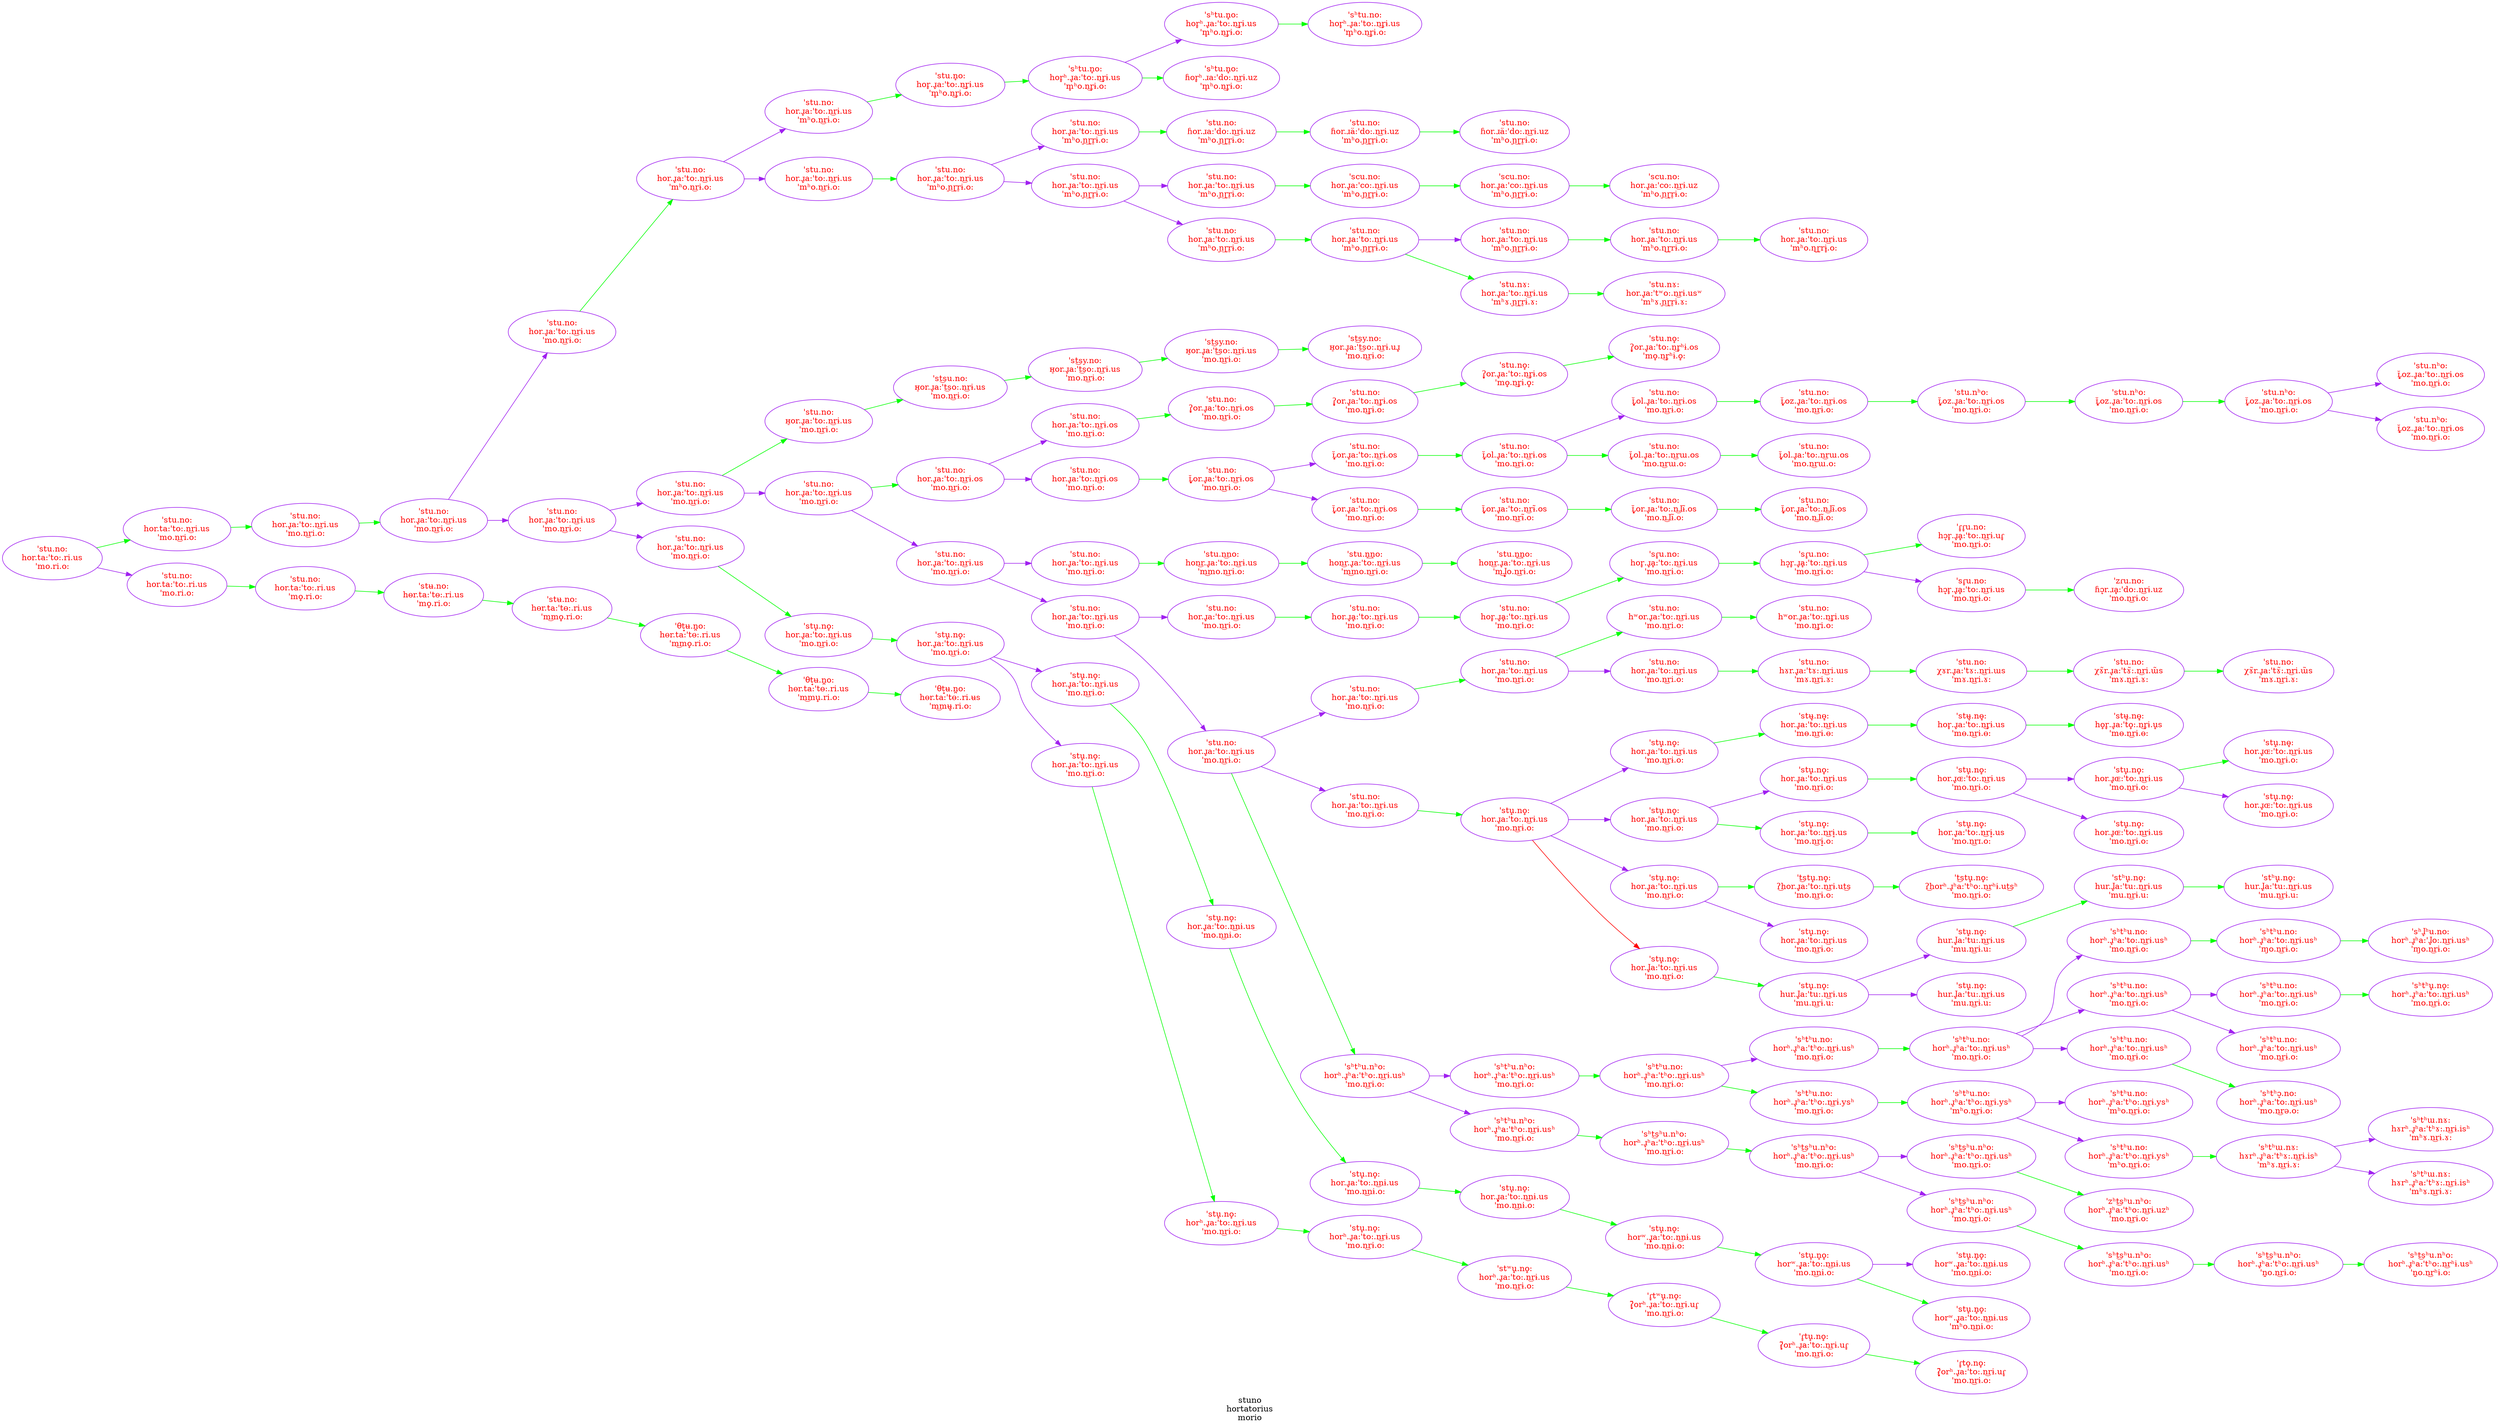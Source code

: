 digraph " We display the history of a word" {
label = "stuno
hortatorius
morio" 
graph[rankdir="LR"];
node [style="filled", fillcolor = "white"];
edge [style="solid", color="purple"];
0 [label="'sʰtu.n̥o:
hor̥ʰ.ɹ̥a:'to:.n͜r̥ɨ.us
'm̥ʰo.n͜r̥ɨ.o:", fillcolor= white, color="purple",  fontcolor="red"];
1 [label="'stu̥.no̥:
hur.ɺ̥a:'tu:.n͜rɨ.us
'mu.n͜rɨ.u:", fillcolor= white, color="purple",  fontcolor="red"];
2 [label="'stu.no:
ʔ̞̥or.ɹ̥a:'to:.n͜rɨ.os
'mo.n͜rɨ.o:", fillcolor= white, color="purple",  fontcolor="red"];
3 [label="'sʰt͜sʰu.nʰo:
horʰ.ɹ̥ʰa:'tʰo:.n͜rɨ.usʰ
'n̼o.n͜rɨ.o:", fillcolor= white, color="purple",  fontcolor="red"];
4 [label="'st͜sy.no:
ʜ̠or.ɹ̥a:'t͜so:.n͜rɨ.uɹ̥
'mo.n͜rɨ.o:", fillcolor= white, color="purple",  fontcolor="red"];
5 [label="'stu.nʰo:
ʟ̥̠̠̠̆oz.ɹ̥a:'to:.n͜rɨ.os
'mo.n͜rɨ.o:", fillcolor= white, color="purple",  fontcolor="red"];
6 [label="'st͜su.no:
ʜ̠or.ɹ̥a:'t͜so:.n͜rɨ.us
'mo.n͜rɨ.o:", fillcolor= white, color="purple",  fontcolor="red"];
7 [label="'stu.no:
hor.ɹ̥a:'to:.n͜rɨ.os
'mo.n͜rɨ.o:", fillcolor= white, color="purple",  fontcolor="red"];
8 [label="'ɾ̥tʷu̥.no̥:
ʡ̥̠̆orʰ.ɹ̥a:'to:.n͜rɨ.uɾ̥
'mo.n͜rɨ.o:", fillcolor= white, color="purple",  fontcolor="red"];
9 [label="'stu.no:
hor̥.ɹ̥ḁ:'to:.n͜rɨ.us
'mo.n͜rɨ.o:", fillcolor= white, color="purple",  fontcolor="red"];
10 [label="'stu.n̥o:
hor̥.ɹ̥a:'to:.n͜r̥ɨ.us
'm̥ʰo.n͜r̥ɨ.o:", fillcolor= white, color="purple",  fontcolor="red"];
11 [label="'stu.nʰo:
ʟ̥̠̠̠̆oz.ɹ̥a:'to:.n͜rɨ.os
'mo.n͜rɨ.o:", fillcolor= white, color="purple",  fontcolor="red"];
12 [label="'t͜stu̥.no̥:
ʔ͜hor.ɹ̥a:'to:.n͜rɨ.ut͜s
'mo.n͜rɨ.o:", fillcolor= white, color="purple",  fontcolor="red"];
13 [label="'st͜sy.no:
ʜ̠or.ɹ̥a:'t͜so:.n͜rɨ.us
'mo.n͜rɨ.o:", fillcolor= white, color="purple",  fontcolor="red"];
14 [label="'stu.no:
hʷor.ɹ̥a:'to:.n͜ri.us
'mo.n͜ri.o:", fillcolor= white, color="purple",  fontcolor="red"];
15 [label="'stu.no:
hor.ɹ̥a:'to:.n͜rɨ.us
'mo.n͜rɨ.o:", fillcolor= white, color="purple",  fontcolor="red"];
16 [label="'stu.no:
hor.ɹ̥a:'to:.n͜rɨ.us
'mʰo.ɲ͜ɽr̠ɨ.o:", fillcolor= white, color="purple",  fontcolor="red"];
17 [label="'st͜sy.no:
ʜ̠or.ɹ̥a:'t͜so:.n͜rɨ.us
'mo.n͜rɨ.o:", fillcolor= white, color="purple",  fontcolor="red"];
18 [label="'stu.no:
hor.ɹ̥ḁ:'to:.n͜rɨ.us
'mo.n͜rɨ.o:", fillcolor= white, color="purple",  fontcolor="red"];
19 [label="'stu.no:
hor.ɹ̥a:'to:.n͜rɨ.us
'mo.n͜rɨ.o:", fillcolor= white, color="purple",  fontcolor="red"];
20 [label="'stu.no:
ʜ̠or.ɹ̥a:'to:.n͜rɨ.us
'mo.n͜rɨ.o:", fillcolor= white, color="purple",  fontcolor="red"];
21 [label="'stu̥.no̥:
hor.ɹ̥ɶ:'to:.n͜rɨ.us
'mo.n͜rɨ.o:", fillcolor= white, color="purple",  fontcolor="red"];
22 [label="'sɾ̥u.no:
hor̥.ɹ̥ḁ:'to:.n͜rɨ.us
'mo.n͜rɨ.o:", fillcolor= white, color="purple",  fontcolor="red"];
23 [label="'sʰt͜sʰu.nʰo:
horʰ.ɹ̥ʰa:'tʰo:.n͜rɨ.usʰ
'mo.n͜rɨ.o:", fillcolor= white, color="purple",  fontcolor="red"];
24 [label="'stu.no:
hor.ɹ̥a:'to:.n͜rɨ.us
'mʰo.ɲ͜ɽr̠ɨ.o:", fillcolor= white, color="purple",  fontcolor="red"];
25 [label="'stu̥.no̥:
hor.ɹ̥a:'to:.n͜rɨ.us
'mo.n͜rɨ.o:", fillcolor= white, color="purple",  fontcolor="red"];
26 [label="'sʰtʰu.no:
horʰ.ɹ̥ʰa:'tʰo:.n͜rɨ.usʰ
'mo.n͜rɨ.o:", fillcolor= white, color="purple",  fontcolor="red"];
27 [label="'sʰt͜sʰu.nʰo:
horʰ.ɹ̥ʰa:'tʰo:.n͜rɨ.usʰ
'mo.n͜rɨ.o:", fillcolor= white, color="purple",  fontcolor="red"];
28 [label="'stu.no:
hor.ɹ̥a:'to:.n͜rɨ.us
'mo.n͜rɨ.o:", fillcolor= white, color="purple",  fontcolor="red"];
29 [label="'ɾ̥ɾ̥u.no:
hɔ̞r̥.ɹ̥ḁ:'to:.n͜rɨ.uɾ̥
'mo.n͜rɨ.o:", fillcolor= white, color="purple",  fontcolor="red"];
30 [label="'sʰtu.no:
hor̥ʰ.ɹ̥a:'to:.n͜r̥ɨ.us
'm̥ʰo.n͜r̥ɨ.o:", fillcolor= white, color="purple",  fontcolor="red"];
31 [label="'stu.no:
hor.ɹ̥a:'to:.n͜rɨ.us
'mʰo.n͜rɨ.o:", fillcolor= white, color="purple",  fontcolor="red"];
32 [label="'stu.no:
hor.ɹ̥a:'to:.n͜ri.us
'mo.n͜ri.o:", fillcolor= white, color="purple",  fontcolor="red"];
33 [label="'stu̥.no̥:
hur.ɺ̥a:'tu:.n͜rɨ.us
'mu.n͜rɨ.u:", fillcolor= white, color="purple",  fontcolor="red"];
34 [label="'stu.no:
hor.ɹ̥a:'to:.n͜rɨ.us
'mo.n͜rɨ.o:", fillcolor= white, color="purple",  fontcolor="red"];
35 [label="'sʰt͜sʰu.nʰo:
horʰ.ɹ̥ʰa:'tʰo:.n͜rɨ.usʰ
'mo.n͜rɨ.o:", fillcolor= white, color="purple",  fontcolor="red"];
36 [label="'stu̥.nɵ̥:
hor.ɹ̥ɶ:'to:.n͜rɨ.us
'mo.n͜rɨ.o:", fillcolor= white, color="purple",  fontcolor="red"];
37 [label="'stʉ̥.nɵ̥:
ho̥r̥.ɹ̥a:'to̥:.n͜r̥ɨ.u̥s
'mɵ.n͜rɨ.ɵ:", fillcolor= white, color="purple",  fontcolor="red"];
38 [label="'stu.no:
ɦor.ɹä:'do:.n͜rɨ.uz
'mʰo.ɲ͜ɽr̠ɨ.o:", fillcolor= white, color="purple",  fontcolor="red"];
39 [label="'stʰu̥.no̥:
hur.ɺ̥a:'tu:.n͜rɨ.us
'mu.n͜rɨ.u:", fillcolor= white, color="purple",  fontcolor="red"];
40 [label="'stʰu̥.no̥:
hur.ɺ̥a:'tu:.n͜rɨ.us
'mu.n͜rɨ.u:", fillcolor= white, color="purple",  fontcolor="red"];
41 [label="'zɾu.no:
ɦɔ̞r.ɹḁ:'do:.n͜rɨ.uz
'mo.n͜rɨ.o:", fillcolor= white, color="purple",  fontcolor="red"];
42 [label="'stu.no:
hor.ɹ̥a:'to:.n͜rɨ.us
'mo.n͜rɨ.o:", fillcolor= white, color="purple",  fontcolor="red"];
43 [label="'stu̥.no̥:
hor.ɹ̥a:'to:.n͜rɨ.us
'mo.n͜rɨ.o:", fillcolor= white, color="purple",  fontcolor="red"];
44 [label="'stu.no:
hor.ɹ̥a:'to:.n͜rɨ.os
'mo.n͜rɨ.o:", fillcolor= white, color="purple",  fontcolor="red"];
45 [label="'stu.no:
hor.ɹ̥a:'to:.n͜rɨ.us
'mʰo.n͜rɨ.o:", fillcolor= white, color="purple",  fontcolor="red"];
46 [label="'ɾ̥tu̥.no̥:
ʡ̥̠̆orʰ.ɹ̥a:'to:.n͜rɨ.uɾ̥
'mo.n͜rɨ.o:", fillcolor= white, color="purple",  fontcolor="red"];
47 [label="'stu̥.no̥:
hor.ɹ̥a:'to:.n͜rɨ.us
'mo.n͜rɨ.o:", fillcolor= white, color="purple",  fontcolor="red"];
48 [label="'stu.no:
hor.ɹ̥a:'to:.n͜rɨ.us
'mo.n͜rɨ.o:", fillcolor= white, color="purple",  fontcolor="red"];
49 [label="'stu.no:
hʷor.ɹ̥a:'to:.n͜r̥i.us
'mo.n͜r̥i.o:", fillcolor= white, color="purple",  fontcolor="red"];
50 [label="'sʰtʰu.no:
horʰ.ɹ̥ʰa:'to:.n͜rɨ.usʰ
'ɱo.n͜rɨ.o:", fillcolor= white, color="purple",  fontcolor="red"];
51 [label="'stu.no:
hor.ɹ̥a:'to:.n͜rɨ.us
'mo.n͜rɨ.o:", fillcolor= white, color="purple",  fontcolor="red"];
52 [label="'stu̥.no̥:
hor.ɹ̥a:'to:.n͜nɨ.us
'mo.n͜nɨ.o:", fillcolor= white, color="purple",  fontcolor="red"];
53 [label="'stu.no:
hor.ɹ̥a:'to:.n͜rɨ.us
'mo.n͜rɨ.o:", fillcolor= white, color="purple",  fontcolor="red"];
54 [label="'stu.no:
hor.ta:'to:.ri.us
'mo.ri.o:", fillcolor= white, color="purple",  fontcolor="red"];
55 [label="'stu.no:
hor.ɹ̥a:'to:.n͜rɨ.us
'mʰo.ɲ͜ɽr̠ɨ.o:", fillcolor= white, color="purple",  fontcolor="red"];
56 [label="'sʰt͜sʰu.nʰo:
horʰ.ɹ̥ʰa:'tʰo:.n͜rʰɨ.usʰ
'n̼o.n͜rʰɨ.o:", fillcolor= white, color="purple",  fontcolor="red"];
57 [label="'stʷu̥.no̥:
horʰ.ɹ̥a:'to:.n͜rɨ.us
'mo.n͜rɨ.o:", fillcolor= white, color="purple",  fontcolor="red"];
58 [label="'stu̥.n̥o̥:
horʷ.ɹ̥̟a:'to:.n͜nɨ.us
'mo.n͜nɨ.o:", fillcolor= white, color="purple",  fontcolor="red"];
59 [label="'zʰt͜sʰu.nʰo:
horʰ.ɹ̥ʰa:'tʰo:.n͜rɨ.uzʰ
'mo.n͜rɨ.o:", fillcolor= white, color="purple",  fontcolor="red"];
60 [label="'sʰtʰu.nʰo:
horʰ.ɹ̥ʰa:'tʰo:.n͜rɨ.usʰ
'mo.n͜rɨ.o:", fillcolor= white, color="purple",  fontcolor="red"];
61 [label="'stu.no:
hor.ɹ̥a:'to:.n͜ri.us
'mo.n͜ri.o:", fillcolor= white, color="purple",  fontcolor="red"];
62 [label="'stu.no:
ʟ̥̠̠̠̆or.ɹ̥a:'to:.n͜rɨ.os
'mo.n͜rɨ.o:", fillcolor= white, color="purple",  fontcolor="red"];
63 [label="'stu̥.no̥:
horʰ.ɹ̥a:'to:.n͜rɨ.us
'mo.n͜rɨ.o:", fillcolor= white, color="purple",  fontcolor="red"];
64 [label="'stu.no:
ʟ̥̠̠̠̆or.ɹ̥a:'to:.n͜ɺɨ̃.os
'mo.n͜ɺɨ̃.o:", fillcolor= white, color="purple",  fontcolor="red"];
65 [label="'stu̥.no̥:
hor.ɹ̥a:'to:.n͜rɨ.us
'mo.n͜rɨ.o:", fillcolor= white, color="purple",  fontcolor="red"];
66 [label="'stu̥.no̥:
hor.ɹ̥ɶ:'to:.n͜rɨ.us
'mo.n͜rɨ.o:", fillcolor= white, color="purple",  fontcolor="red"];
67 [label="'stu.no:
ʟ̥̠̠̠̆ol.ɹ̥a:'to:.n͜rɯ.os
'mo.n͜rɯ.o:", fillcolor= white, color="purple",  fontcolor="red"];
68 [label="'stu.no:
hor.ɹ̥a:'to:.n͜rɨ.us
'mʰo.ɳ͜ɽrɨ̥.o:", fillcolor= white, color="purple",  fontcolor="red"];
69 [label="'stu̥.no̥:
hor.ɹ̥ɶ:'to:.n͜rɨ.us
'mo.n͜rɨ.o:", fillcolor= white, color="purple",  fontcolor="red"];
70 [label="'sʰtʰu.no:
horʰ.ɹ̥ʰa:'to:.n͜rɨ.usʰ
'mo.n͜rɨ.o:", fillcolor= white, color="purple",  fontcolor="red"];
71 [label="'stu.no:
hor.ɹ̥a:'to:.n͜rɨ.us
'mʰo.ɲ͜ɽr̠ɨ.o:", fillcolor= white, color="purple",  fontcolor="red"];
72 [label="'θt̟ʉ.n̪o:
hɵr.ta:'tɵ:.ri.ʉs
'm͜mʉ̥.ri.o:", fillcolor= white, color="purple",  fontcolor="red"];
73 [label="'t͜stu̥.no̥:
ʔ͜horʰ.ɹ̥ʰa:'tʰo:.n͜rʰɨ.ut͜sʰ
'mo.n͜rɨ.o:", fillcolor= white, color="purple",  fontcolor="red"];
74 [label="'stu.no:
ɦor.ɹä:'do:.n͜rɨ.uz
'mʰo.ɲ͜ɽr̠ɨ.o:", fillcolor= white, color="purple",  fontcolor="red"];
75 [label="'stu.no̥:
ʔ̞̥or.ɹ̥a:'to:.n͜r̥ɨ.os
'mo̥.n͜r̥ɨ.o̥:", fillcolor= white, color="purple",  fontcolor="red"];
76 [label="'scu.no:
hor.ɹ̥a:'co:.n͜rɨ.us
'mʰo.ɲ͜ɽr̠ɨ.o:", fillcolor= white, color="purple",  fontcolor="red"];
77 [label="'stu̥.no̥:
hor.ɹ̥ɶ:'to:.n͜rɨ.us
'mo.n͜rɨ.o:", fillcolor= white, color="purple",  fontcolor="red"];
78 [label="'st̟u.no:
ʟ̥̠̠̠̆or.ɹ̥̟a:'to:.n͜ɺɨ̃.os
'mo.n͜ɺɨ̃.o:", fillcolor= white, color="purple",  fontcolor="red"];
79 [label="'stu.no:
hor.ɹ̥a:'to:.n͜rɨ.us
'mo.n͜rɨ.o:", fillcolor= white, color="purple",  fontcolor="red"];
80 [label="'stu.no:
hor.ta:'to:.n͜ri.us
'mo.n͜ri.o:", fillcolor= white, color="purple",  fontcolor="red"];
81 [label="'stʉ.no:
hɵr.ta:'tɵ:.ri.us
'mo̥.ri.o:", fillcolor= white, color="purple",  fontcolor="red"];
82 [label="'stu.no:
hɤr.ɹ̥a:'tɤ:.n͜ri.ɯs
'mɤ.n͜ri.ɤ:", fillcolor= white, color="purple",  fontcolor="red"];
83 [label="'sʰtʰu.no:
horʰ.ɹ̥ʰa:'to:.n͜rɨ.usʰ
'mo.n͜rɨ.o:", fillcolor= white, color="purple",  fontcolor="red"];
84 [label="'stu.no:
hor.ɹ̥a:'to:.n͜rɨ.us
'mo.n͜rɨ.o:", fillcolor= white, color="purple",  fontcolor="red"];
85 [label="'stu.no:
hor.ɹ̥a:'to:.n͜rɨ.us
'mo.n͜rɨ.o:", fillcolor= white, color="purple",  fontcolor="red"];
86 [label="'sʰtʰɯ.nɤ:
hɤrʰ.ɹ̥ʰa:'tʰɤ:.n͜rɨ.isʰ
'mʰɤ.n͜rɨ.ɤ:", fillcolor= white, color="purple",  fontcolor="red"];
87 [label="'sʰtʰu.no:
horʰ.ɹ̥ʰa:'to:.n͜rɨ.usʰ
'mo.n͜rɨ.o:", fillcolor= white, color="purple",  fontcolor="red"];
88 [label="'θt̟ʉ.n̪o:
hɵr.ta:'tɵ:.ri.us
'm͜mo̥.ri.o:", fillcolor= white, color="purple",  fontcolor="red"];
89 [label="'stu̥.no̥:
hor.ɹ̥a:'to:.n͜rɨ̝.us
'mo.n͜rɪ.o:", fillcolor= white, color="purple",  fontcolor="red"];
90 [label="'stu.no:
χɤr.ɹ̥a:'tɤ:.n͜ri.ɯs
'mɤ.n͜ri.ɤ:", fillcolor= white, color="purple",  fontcolor="red"];
91 [label="'stu̥.no̥:
hor.ɹ̥a:'to:.n͜rɨ.us
'mo.n͜rɨ.o:", fillcolor= white, color="purple",  fontcolor="red"];
92 [label="'sʰt͜sʰu.nʰo:
horʰ.ɹ̥ʰa:'tʰo:.n͜rɨ.usʰ
'mo.n͜rɨ.o:", fillcolor= white, color="purple",  fontcolor="red"];
93 [label="'stu.no:
hor.ta:'to:.ri.us
'mo̥.ri.o:", fillcolor= white, color="purple",  fontcolor="red"];
94 [label="'stu.no̥:
ʔ̞̥or.ɹ̥a:'to:.n͜r̥ʰɨ.os
'mo̥.n͜r̥ʰɨ.o̥:", fillcolor= white, color="purple",  fontcolor="red"];
95 [label="'stu.no:
hor.ɹ̥a:'to:.n͜rɨ.us
'mʰo.ɳ͜ɽrɨ.o:", fillcolor= white, color="purple",  fontcolor="red"];
96 [label="'sʰtʰɯ.nɤ:
hɤrʰ.ɹ̥ʰa:'tʰɤ:.n͜rɨ.isʰ
'mʰɤ.n͜rɨ.ɤ:", fillcolor= white, color="purple",  fontcolor="red"];
97 [label="'stu̥.no̥:
horʷ.ɹ̥̟a:'to:.n͜nɨ.us
'mo.n͜nɨ.o:", fillcolor= white, color="purple",  fontcolor="red"];
98 [label="'stu.no:
hor.ɹ̥a:'to:.n͜rɨ.us
'mo.n͜rɨ.o:", fillcolor= white, color="purple",  fontcolor="red"];
99 [label="'stu.no:
ʔ̞̥or.ɹ̥a:'to:.n͜r̥ɨ.os
'mo.n͜r̥ɨ.o:", fillcolor= white, color="purple",  fontcolor="red"];
100 [label="'sʰtʰɯ.nɤ:
hɤrʰ.ɹ̥ʰa:'tʰɤ:.n͜rɨ.isʰ
'mʰɤ.n͜rɨ.ɤ:", fillcolor= white, color="purple",  fontcolor="red"];
101 [label="'stu.n͜no:
hon͜r.ɹ̥a:'to:.n͜rɨ.us
'm͜mo.n͜rɨ.o:", fillcolor= white, color="purple",  fontcolor="red"];
102 [label="'stu.n̠͜n̠o:
hon͜r.ɹ̥a:'to:.n͜rɨ.us
'm͜ɺ̟̟̟̟o.n͜rɨ.o:", fillcolor= white, color="purple",  fontcolor="red"];
103 [label="'stu.no:
hor.ɹ̥a:'to:.n͜ri.us
'mo.n͜ri.o:", fillcolor= white, color="purple",  fontcolor="red"];
104 [label="'stu̥.no̥:
horʰ.ɹ̥a:'to:.n͜rɨ.us
'mo.n͜rɨ.o:", fillcolor= white, color="purple",  fontcolor="red"];
105 [label="'sɾ̥u.no:
hɔ̞r̥.ɹ̥ḁ:'to:.n͜rɨ.us
'mo.n͜rɨ.o:", fillcolor= white, color="purple",  fontcolor="red"];
106 [label="'stu.no:
χɤ̃r.ɹ̥a:'tɤ̃:.n͜ri.ɯ̃s
'mɤ.n͜ri.ɤ:", fillcolor= white, color="purple",  fontcolor="red"];
107 [label="'stu.no:
ʟ̥̠̠̠̆or.ɹ̥a:'to:.n͜rɨ.os
'mo.n͜rɨ.o:", fillcolor= white, color="purple",  fontcolor="red"];
108 [label="'stʉ̥.nɵ̥:
hor̥.ɹ̥a:'to:.n͜r̥ɨ.us
'mɵ.n͜rɨ.ɵ:", fillcolor= white, color="purple",  fontcolor="red"];
109 [label="'stu.no:
ɦor.ɹa:'do:.n͜rɨ.uz
'mʰo.ɲ͜ɽr̠ɨ.o:", fillcolor= white, color="purple",  fontcolor="red"];
110 [label="'stu.nʰo:
ʟ̥̠̠̠̆oz.ɹ̥a:'to:.n͜rɨ.os
'mo.n͜rɨ.o:", fillcolor= white, color="purple",  fontcolor="red"];
111 [label="'stu.no:
ʟ̥̠̠̠̆oz.ɹ̥a:'to:.n͜rɨ.os
'mo.n͜rɨ.o:", fillcolor= white, color="purple",  fontcolor="red"];
112 [label="'scu.no:
hor.ɹ̥a:'co:.n͜rɨ.us
'mʰo.ɲ͜ɽr̠ɨ.o:", fillcolor= white, color="purple",  fontcolor="red"];
113 [label="'stu.no:
hor.ɹ̥a:'to:.n͜rɨ.us
'mʰo.ɲ͜ɽr̠ɨ.o:", fillcolor= white, color="purple",  fontcolor="red"];
114 [label="'sʰtʰɔ̞.no:
horʰ.ɹ̥ʰa:'to:.n͜rɨ.usʰ
'mo.n͜rə.o:", fillcolor= white, color="purple",  fontcolor="red"];
115 [label="'stu̥.no̥:
hor.ɹ̥a:'to:.n͜rɨ.us
'mo.n͜rɨ.o:", fillcolor= white, color="purple",  fontcolor="red"];
116 [label="'scu.no:
hor.ɹ̥a:'co:.n͜rɨ.uz
'mʰo.ɲ͜ɽr̠ɨ.o:", fillcolor= white, color="purple",  fontcolor="red"];
117 [label="'sʰtʰu.no:
horʰ.ɹ̥ʰa:'to:.n͜rɨ.usʰ
'mo.n͜rɨ.o:", fillcolor= white, color="purple",  fontcolor="red"];
118 [label="'stu̥.no̥:
hor.ɹ̥a:'to:.n͜nɨ.us
'mo.n͜nɨ.o:", fillcolor= white, color="purple",  fontcolor="red"];
119 [label="'stu.no:
ʟ̥̠̠̠̆or.ɹ̥a:'to:.n͜rɨ.os
'mo.n͜rɨ.o:", fillcolor= white, color="purple",  fontcolor="red"];
120 [label="'stu̥.no̥:
hor.ɹ̥a:'to:.n͜rɨ.us
'mo.n͜rɨ.o:", fillcolor= white, color="purple",  fontcolor="red"];
121 [label="'sʰtʰu.nʰo:
horʰ.ɹ̥ʰa:'tʰo:.n͜rɨ.usʰ
'mo.n͜rɨ.o:", fillcolor= white, color="purple",  fontcolor="red"];
122 [label="'sʰtʰu.no:
horʰ.ɹ̥ʰa:'tʰo:.n͜rɨ.ysʰ
'mʰo.n͜rɨ.o:", fillcolor= white, color="purple",  fontcolor="red"];
123 [label="'sʰɺ̥ʰu.no:
horʰ.ɹ̥ʰa:'ɺ̥o:.n͜rɨ.usʰ
'ɱo.n͜rɨ.o:", fillcolor= white, color="purple",  fontcolor="red"];
124 [label="'sʰtʰu̥.no̥:
horʰ.ɹ̥ʰa:'to:.n͜rɨ.usʰ
'mo.n͜rɨ.o:", fillcolor= white, color="purple",  fontcolor="red"];
125 [label="'stu̥.n̥o̥:
horʷ.ɹ̥̟a:'to:.n͜nɨ.us
'mo.n͜nɨ.o:", fillcolor= white, color="purple",  fontcolor="red"];
126 [label="'stu.no:
ʟ̥̠̠̠̆ol.ɹ̥a:'to:.n͜rɨ.os
'mo.n͜rɨ.o:", fillcolor= white, color="purple",  fontcolor="red"];
127 [label="'stu.no:
hor.ta:'to:.ri.us
'mo.ri.o:", fillcolor= white, color="purple",  fontcolor="red"];
128 [label="'stu.nʰo:
ʟ̥̠̠̠̆oz.ɹ̥a:'to:.n͜rɨ.os
'mo.n͜rɨ.o:", fillcolor= white, color="purple",  fontcolor="red"];
129 [label="'stʉ̥.nɵ̥:
hor.ɹ̥a:'to:.n͜rɨ.us
'mɵ.n͜rɨ.ɵ:", fillcolor= white, color="purple",  fontcolor="red"];
130 [label="'stu̥.no̥:
hor.ɹ̥̟a:'to:.n͜nɨ.us
'mo.n͜nɨ.o:", fillcolor= white, color="purple",  fontcolor="red"];
131 [label="'stu.nɤ:
hor.ɹ̥a:'tʷo:.n͜rɨ.usʷ
'mʰɤ.ɲ͜ɽr̠ɨ.ɤ:", fillcolor= white, color="purple",  fontcolor="red"];
132 [label="'sʰtu.n̥o:
hor̥ʰ.ɹ̥a:'to:.n͜r̥ɨ.us
'm̥ʰo.n͜r̥ɨ.o:", fillcolor= white, color="purple",  fontcolor="red"];
133 [label="'sɾ̥u.no:
hɔ̞r̥.ɹ̥ḁ:'to:.n͜rɨ.us
'mo.n͜rɨ.o:", fillcolor= white, color="purple",  fontcolor="red"];
134 [label="'stu.no:
ʟ̥̠̠̠̆ol.ɹ̥a:'to:.n͜rɨ.os
'mo.n͜rɨ.o:", fillcolor= white, color="purple",  fontcolor="red"];
135 [label="'stu.no:
hor.ɹ̥a:'to:.n͜rɨ.us
'mʰo.ɲ͜ɽr̠ɨ.o:", fillcolor= white, color="purple",  fontcolor="red"];
136 [label="'stu̥.no̥:
hor.ɹ̥a:'to:.n͜rɨ̝.us
'mo.n͜rɨ̝.o:", fillcolor= white, color="purple",  fontcolor="red"];
137 [label="'sʰtʰu.no:
horʰ.ɹ̥ʰa:'tʰo:.n͜rɨ.ysʰ
'mʰo.n͜rɨ.o:", fillcolor= white, color="purple",  fontcolor="red"];
138 [label="'stu̥.no̥:
hor.ɹ̥a:'to:.n͜rɨ.us
'mo.n͜rɨ.o:", fillcolor= white, color="purple",  fontcolor="red"];
139 [label="'sʰtʰu.nʰo:
horʰ.ɹ̥ʰa:'tʰo:.n͜rɨ.usʰ
'mo.n͜rɨ.o:", fillcolor= white, color="purple",  fontcolor="red"];
140 [label="'stu.n̠͜n̠o:
hon͜r.ɹ̥a:'to:.n͜rɨ.us
'm͜mo.n͜rɨ.o:", fillcolor= white, color="purple",  fontcolor="red"];
141 [label="'sʰtʰu.no:
horʰ.ɹ̥ʰa:'to:.n͜rɨ.usʰ
'mo.n͜rɨ.o:", fillcolor= white, color="purple",  fontcolor="red"];
142 [label="'stu̥.no̥:
hur.ɺ̥a:'tu:.n͜rɨ.us
'mu.n͜rɨ.u:", fillcolor= white, color="purple",  fontcolor="red"];
143 [label="'stu.no:
ʟ̥̠̠̠̆ol.ɹ̥a:'to:.n͜rɯ.os
'mo.n͜rɯ.o:", fillcolor= white, color="purple",  fontcolor="red"];
144 [label="'stu.nʰo:
ʟ̥̠̠̠̆oz.ɹ̥a:'to:.n͜rɨ.os
'mo.n͜rɨ.o:", fillcolor= white, color="purple",  fontcolor="red"];
145 [label="'stu̥.n̥o̥:
horʷ.ɹ̥̟a:'to:.n͜nɨ.us
'mʰo.n͜nɨ.o:", fillcolor= white, color="purple",  fontcolor="red"];
146 [label="'stu.nɤ:
hor.ɹ̥a:'to:.n͜rɨ.us
'mʰɤ.ɲ͜ɽr̠ɨ.ɤ:", fillcolor= white, color="purple",  fontcolor="red"];
147 [label="'sʰtʰu.no:
horʰ.ɹ̥ʰa:'tʰo:.n͜rɨ.ysʰ
'mo.n͜rɨ.o:", fillcolor= white, color="purple",  fontcolor="red"];
148 [label="'sʰtʰu.no:
horʰ.ɹ̥ʰa:'to:.n͜rɨ.usʰ
'mo.n͜rɨ.o:", fillcolor= white, color="purple",  fontcolor="red"];
149 [label="'stu̥.no̥:
hor.ɹ̥a:'to:.n͜rɨ.us
'mo.n͜rɨ.o:", fillcolor= white, color="purple",  fontcolor="red"];
150 [label="'stu.no:
hor.ɹ̥a:'to:.n͜rɨ.us
'mo.n͜rɨ.o:", fillcolor= white, color="purple",  fontcolor="red"];
151 [label="'stu̥.no̥:
hor.ɺ̥a:'to:.n͜rɨ.us
'mo.n͜rɨ.o:", fillcolor= white, color="purple",  fontcolor="red"];
152 [label="'sʰtu.n̥o:
ɦor̥ʰ.ɹa:'do:.n͜rɨ.uz
'm̥ʰo.n͜r̥ɨ.o:", fillcolor= white, color="purple",  fontcolor="red"];
153 [label="'sʰtʰu.no:
horʰ.ɹ̥ʰa:'tʰo:.n͜rɨ.usʰ
'mo.n͜rɨ.o:", fillcolor= white, color="purple",  fontcolor="red"];
154 [label="'sʰtʰu.no:
horʰ.ɹ̥ʰa:'tʰo:.n͜rɨ.ysʰ
'mʰo.n͜rɨ.o:", fillcolor= white, color="purple",  fontcolor="red"];
155 [label="'ɾ̥to̥.no̥:
ʡ̥̠̆orʰ.ɹ̥a:'to:.n͜rɨ.uɾ̥
'mo.n͜rɨ.o:", fillcolor= white, color="purple",  fontcolor="red"];
156 [label="'sʰt͜sʰu.nʰo:
horʰ.ɹ̥ʰa:'tʰo:.n͜rɨ.usʰ
'mo.n͜rɨ.o:", fillcolor= white, color="purple",  fontcolor="red"];
157 [label="'stu.no:
hor.ɹ̥a:'to:.n͜rɨ.us
'mʰo.ɲ͜ɽr̠ɨ.o:", fillcolor= white, color="purple",  fontcolor="red"];
158 [label="'stu.no:
χɤ̃r.ɹ̥a:'tɤ̃:.n͜ri.ɯ̃s
'mɤ.n͜ri.ɤ:", fillcolor= white, color="purple",  fontcolor="red"];
159 [label="'stʉ.no:
hɵr.ta:'tɵ:.ri.us
'm͜mo̥.ri.o:", fillcolor= white, color="purple",  fontcolor="red"];
160 [label="'stu̥.no̥:
hor.ɹ̥a:'to:.n͜rɨ.us
'mo.n͜rɨ.o:", fillcolor= white, color="purple",  fontcolor="red"];
161 [label="'stu.no:
ʟ̥̠̠̠̆or.ɹ̥a:'to:.n͜rɨ̃.os
'mo.n͜rɨ̃.o:", fillcolor= white, color="purple",  fontcolor="red"];
162 [label="'stu.no:
hor.ɹ̥a:'to:.n͜rɨ.us
'mʰo.n͜rɨ.o:", fillcolor= white, color="purple",  fontcolor="red"];
163 [label="'θt̟ʉ.n̪o:
hɵr.ta:'tɵ:.ri.us
'm͜mu̥.ri.o:", fillcolor= white, color="purple",  fontcolor="red"];
164 [label="'stu.no:
hor.ɹ̥a:'to:.n͜rɨ.os
'mo.n͜rɨ.o:", fillcolor= white, color="purple",  fontcolor="red"];
103 -> 79[style="solid", color="green"];
80 -> 103[style="solid", color="green"];
54 -> 80[style="solid", color="green"];
79 -> 150;
150 -> 84;
84 -> 34;
34 -> 48;
48 -> 19;
19 -> 85;
51 -> 120[style="solid", color="green"];
85 -> 51;
120 -> 115;
47 -> 69[style="solid", color="green"];
115 -> 47;
69 -> 21;
120 -> 138;
151 -> 33[style="solid", color="green"];
120 -> 151[style="solid", color="red"];
85 -> 60[style="solid", color="green"];
121 -> 153[style="solid", color="green"];
60 -> 121;
26 -> 148[style="solid", color="green"];
153 -> 26;
148 -> 87;
147 -> 122[style="solid", color="green"];
153 -> 147[style="solid", color="green"];
154 -> 86[style="solid", color="green"];
122 -> 154;
156 -> 27[style="solid", color="green"];
139 -> 156[style="solid", color="green"];
60 -> 139;
42 -> 61[style="solid", color="green"];
85 -> 42;
22 -> 105[style="solid", color="green"];
9 -> 22[style="solid", color="green"];
18 -> 9[style="solid", color="green"];
28 -> 18[style="solid", color="green"];
19 -> 28;
34 -> 7[style="solid", color="green"];
164 -> 119[style="solid", color="green"];
7 -> 164;
62 -> 134[style="solid", color="green"];
119 -> 62;
144 -> 110[style="solid", color="green"];
128 -> 144[style="solid", color="green"];
111 -> 128[style="solid", color="green"];
126 -> 111[style="solid", color="green"];
134 -> 126;
149 -> 65[style="solid", color="green"];
98 -> 149[style="solid", color="green"];
150 -> 98;
97 -> 125[style="solid", color="green"];
130 -> 97[style="solid", color="green"];
118 -> 130[style="solid", color="green"];
52 -> 118[style="solid", color="green"];
25 -> 52[style="solid", color="green"];
65 -> 25;
53 -> 162[style="solid", color="green"];
79 -> 53;
45 -> 157[style="solid", color="green"];
162 -> 45;
157 -> 113;
55 -> 16[style="solid", color="green"];
113 -> 55;
10 -> 0[style="solid", color="green"];
31 -> 10[style="solid", color="green"];
162 -> 31;
21 -> 66;
21 -> 36[style="solid", color="green"];
69 -> 77;
136 -> 89[style="solid", color="green"];
115 -> 136[style="solid", color="green"];
138 -> 160;
12 -> 73[style="solid", color="green"];
138 -> 12[style="solid", color="green"];
33 -> 142;
40 -> 39[style="solid", color="green"];
1 -> 40[style="solid", color="green"];
33 -> 1;
108 -> 37[style="solid", color="green"];
129 -> 108[style="solid", color="green"];
43 -> 129[style="solid", color="green"];
120 -> 43;
141 -> 114[style="solid", color="green"];
148 -> 141;
50 -> 123[style="solid", color="green"];
83 -> 50[style="solid", color="green"];
148 -> 83;
70 -> 124[style="solid", color="green"];
87 -> 70;
87 -> 117;
122 -> 137;
86 -> 100;
86 -> 96;
23 -> 59[style="solid", color="green"];
27 -> 23;
3 -> 56[style="solid", color="green"];
92 -> 3[style="solid", color="green"];
35 -> 92[style="solid", color="green"];
27 -> 35;
14 -> 49[style="solid", color="green"];
61 -> 14[style="solid", color="green"];
106 -> 158[style="solid", color="green"];
90 -> 106[style="solid", color="green"];
82 -> 90[style="solid", color="green"];
32 -> 82[style="solid", color="green"];
61 -> 32;
133 -> 41[style="solid", color="green"];
105 -> 133;
105 -> 29[style="solid", color="green"];
140 -> 102[style="solid", color="green"];
101 -> 140[style="solid", color="green"];
15 -> 101[style="solid", color="green"];
48 -> 15;
143 -> 67[style="solid", color="green"];
134 -> 143[style="solid", color="green"];
110 -> 11;
110 -> 5;
64 -> 78[style="solid", color="green"];
161 -> 64[style="solid", color="green"];
107 -> 161[style="solid", color="green"];
119 -> 107;
75 -> 94[style="solid", color="green"];
99 -> 75[style="solid", color="green"];
2 -> 99[style="solid", color="green"];
44 -> 2[style="solid", color="green"];
7 -> 44;
17 -> 4[style="solid", color="green"];
13 -> 17[style="solid", color="green"];
6 -> 13[style="solid", color="green"];
20 -> 6[style="solid", color="green"];
84 -> 20[style="solid", color="green"];
125 -> 58;
125 -> 145[style="solid", color="green"];
46 -> 155[style="solid", color="green"];
8 -> 46[style="solid", color="green"];
57 -> 8[style="solid", color="green"];
104 -> 57[style="solid", color="green"];
63 -> 104[style="solid", color="green"];
91 -> 63[style="solid", color="green"];
65 -> 91;
95 -> 68[style="solid", color="green"];
135 -> 95[style="solid", color="green"];
16 -> 135;
146 -> 131[style="solid", color="green"];
16 -> 146[style="solid", color="green"];
112 -> 116[style="solid", color="green"];
76 -> 112[style="solid", color="green"];
24 -> 76[style="solid", color="green"];
113 -> 24;
74 -> 38[style="solid", color="green"];
109 -> 74[style="solid", color="green"];
71 -> 109[style="solid", color="green"];
157 -> 71;
132 -> 30[style="solid", color="green"];
0 -> 132;
0 -> 152[style="solid", color="green"];
163 -> 72[style="solid", color="green"];
88 -> 163[style="solid", color="green"];
159 -> 88[style="solid", color="green"];
81 -> 159[style="solid", color="green"];
93 -> 81[style="solid", color="green"];
127 -> 93[style="solid", color="green"];
54 -> 127;
}